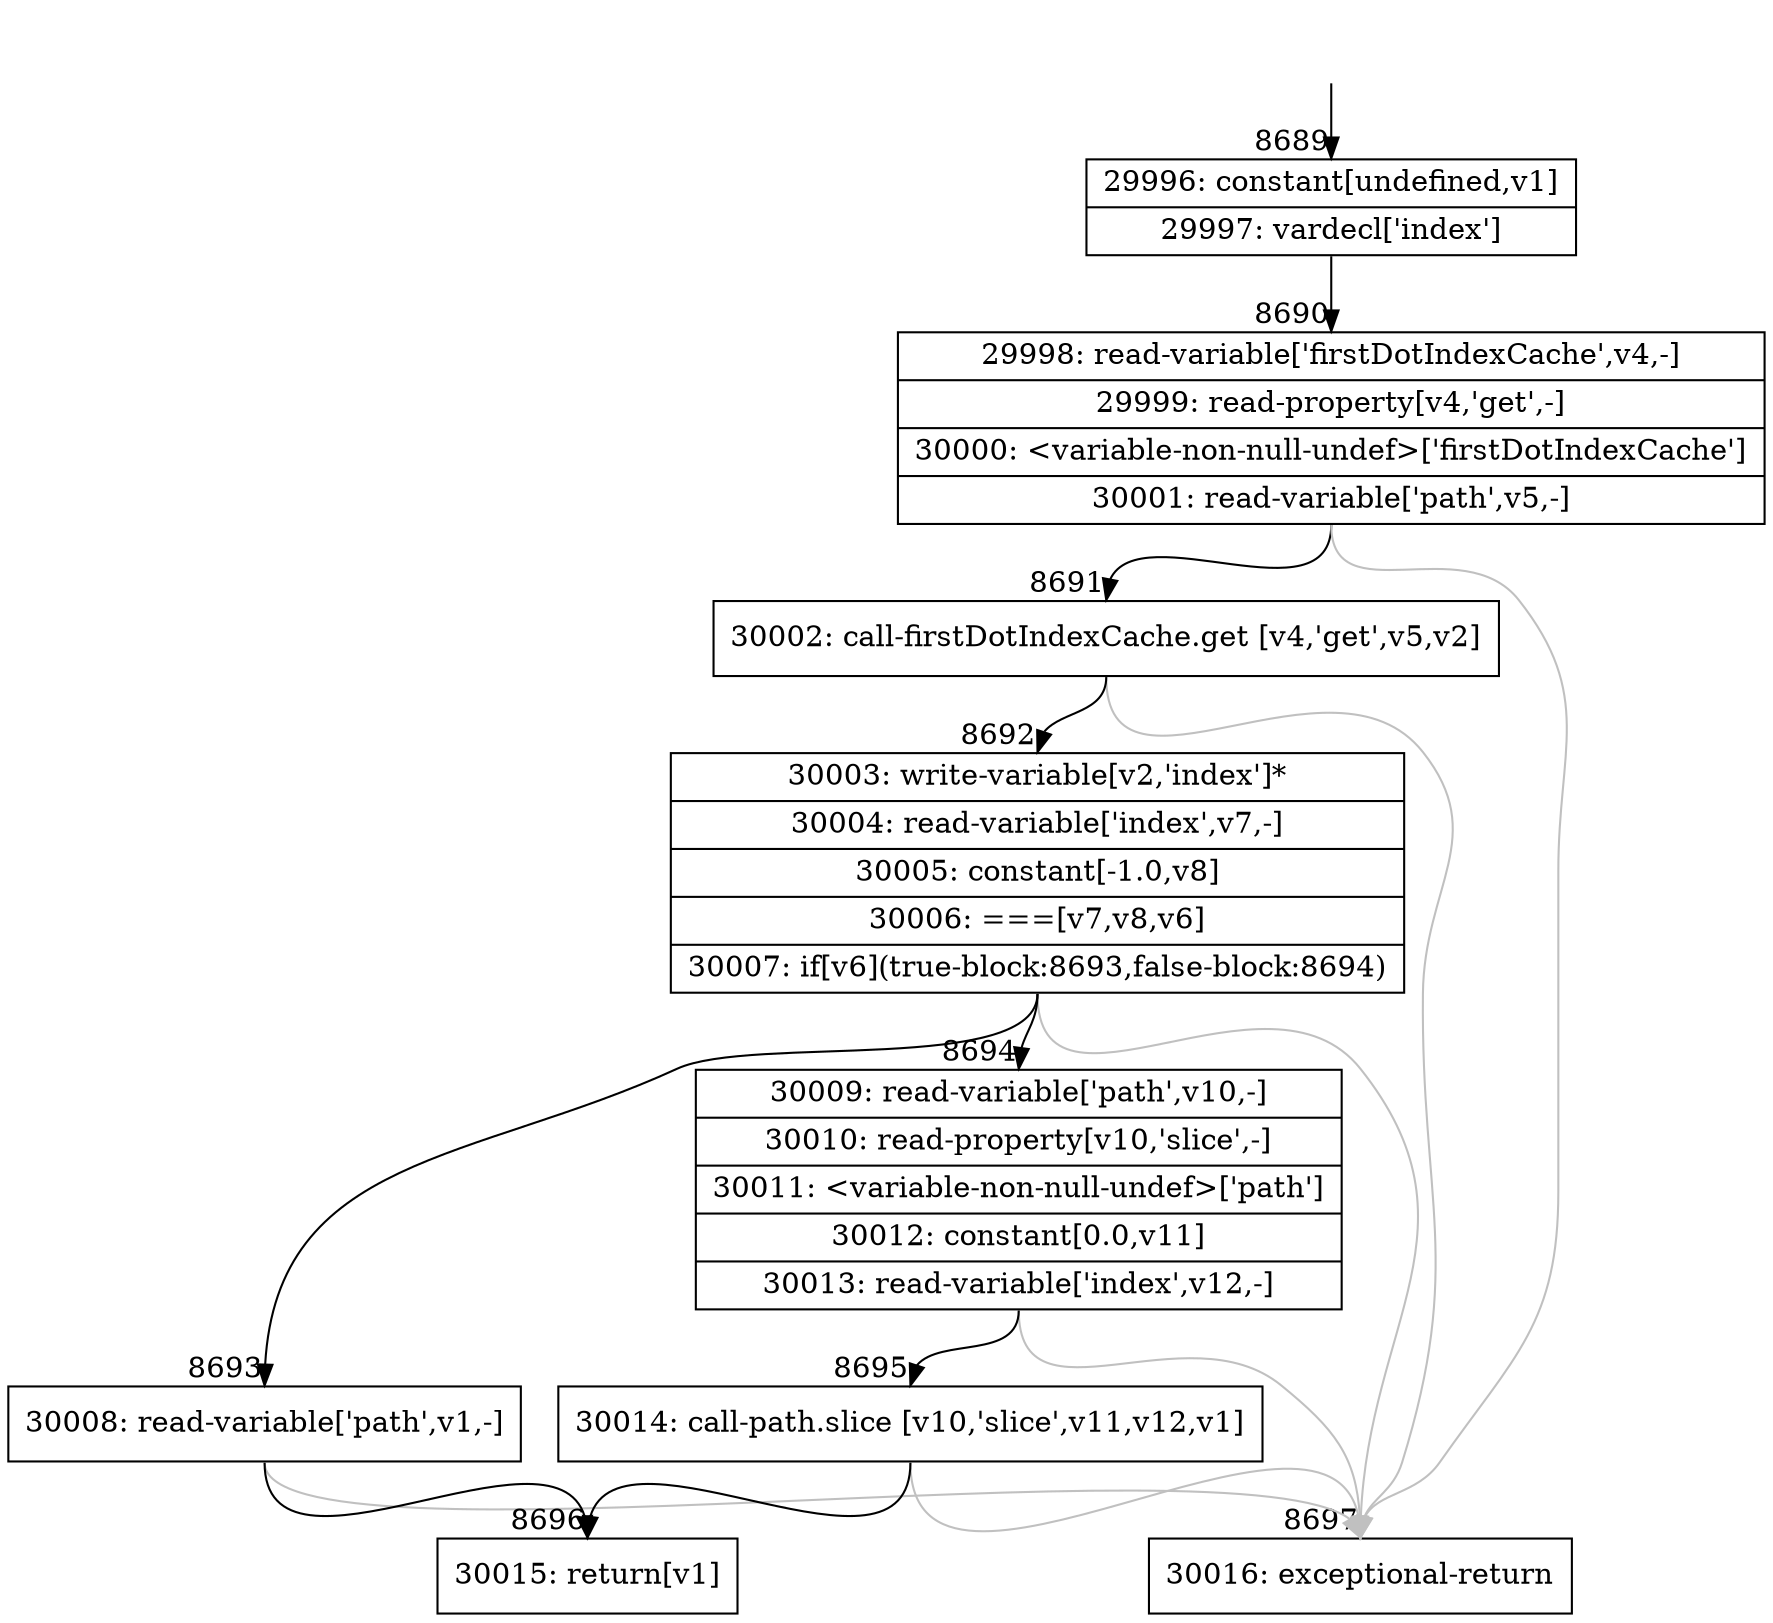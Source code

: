 digraph {
rankdir="TD"
BB_entry734[shape=none,label=""];
BB_entry734 -> BB8689 [tailport=s, headport=n, headlabel="    8689"]
BB8689 [shape=record label="{29996: constant[undefined,v1]|29997: vardecl['index']}" ] 
BB8689 -> BB8690 [tailport=s, headport=n, headlabel="      8690"]
BB8690 [shape=record label="{29998: read-variable['firstDotIndexCache',v4,-]|29999: read-property[v4,'get',-]|30000: \<variable-non-null-undef\>['firstDotIndexCache']|30001: read-variable['path',v5,-]}" ] 
BB8690 -> BB8691 [tailport=s, headport=n, headlabel="      8691"]
BB8690 -> BB8697 [tailport=s, headport=n, color=gray, headlabel="      8697"]
BB8691 [shape=record label="{30002: call-firstDotIndexCache.get [v4,'get',v5,v2]}" ] 
BB8691 -> BB8692 [tailport=s, headport=n, headlabel="      8692"]
BB8691 -> BB8697 [tailport=s, headport=n, color=gray]
BB8692 [shape=record label="{30003: write-variable[v2,'index']*|30004: read-variable['index',v7,-]|30005: constant[-1.0,v8]|30006: ===[v7,v8,v6]|30007: if[v6](true-block:8693,false-block:8694)}" ] 
BB8692 -> BB8693 [tailport=s, headport=n, headlabel="      8693"]
BB8692 -> BB8694 [tailport=s, headport=n, headlabel="      8694"]
BB8692 -> BB8697 [tailport=s, headport=n, color=gray]
BB8693 [shape=record label="{30008: read-variable['path',v1,-]}" ] 
BB8693 -> BB8696 [tailport=s, headport=n, headlabel="      8696"]
BB8693 -> BB8697 [tailport=s, headport=n, color=gray]
BB8694 [shape=record label="{30009: read-variable['path',v10,-]|30010: read-property[v10,'slice',-]|30011: \<variable-non-null-undef\>['path']|30012: constant[0.0,v11]|30013: read-variable['index',v12,-]}" ] 
BB8694 -> BB8695 [tailport=s, headport=n, headlabel="      8695"]
BB8694 -> BB8697 [tailport=s, headport=n, color=gray]
BB8695 [shape=record label="{30014: call-path.slice [v10,'slice',v11,v12,v1]}" ] 
BB8695 -> BB8696 [tailport=s, headport=n]
BB8695 -> BB8697 [tailport=s, headport=n, color=gray]
BB8696 [shape=record label="{30015: return[v1]}" ] 
BB8697 [shape=record label="{30016: exceptional-return}" ] 
//#$~ 15552
}
